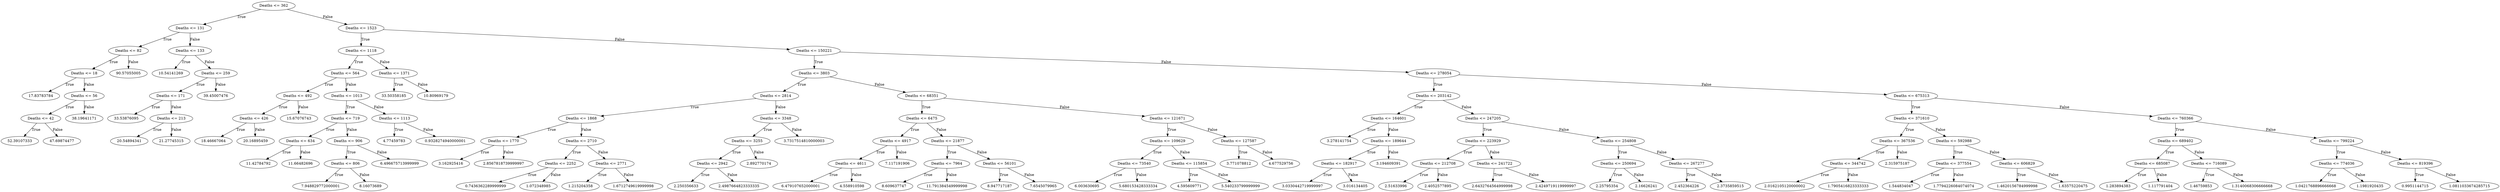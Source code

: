 digraph {
	0 [label="Deaths <= 362"]
	1 [label="Deaths <= 131"]
	0 -> 1 [label=True]
	3 [label="Deaths <= 82"]
	1 -> 3 [label=True]
	7 [label="Deaths <= 18"]
	3 -> 7 [label=True]
	15 [label=17.83783784]
	7 -> 15 [label=True]
	16 [label="Deaths <= 56"]
	7 -> 16 [label=False]
	33 [label="Deaths <= 42"]
	16 -> 33 [label=True]
	67 [label=52.39107333]
	33 -> 67 [label=True]
	68 [label=47.69874477]
	33 -> 68 [label=False]
	34 [label=38.19641171]
	16 -> 34 [label=False]
	8 [label=90.57055005]
	3 -> 8 [label=False]
	4 [label="Deaths <= 133"]
	1 -> 4 [label=False]
	9 [label=10.54141269]
	4 -> 9 [label=True]
	10 [label="Deaths <= 259"]
	4 -> 10 [label=False]
	21 [label="Deaths <= 171"]
	10 -> 21 [label=True]
	43 [label=33.53876095]
	21 -> 43 [label=True]
	44 [label="Deaths <= 213"]
	21 -> 44 [label=False]
	89 [label=20.54894341]
	44 -> 89 [label=True]
	90 [label=21.27745315]
	44 -> 90 [label=False]
	22 [label=39.45007476]
	10 -> 22 [label=False]
	2 [label="Deaths <= 1523"]
	0 -> 2 [label=False]
	5 [label="Deaths <= 1118"]
	2 -> 5 [label=True]
	11 [label="Deaths <= 564"]
	5 -> 11 [label=True]
	23 [label="Deaths <= 492"]
	11 -> 23 [label=True]
	47 [label="Deaths <= 426"]
	23 -> 47 [label=True]
	95 [label=18.46667064]
	47 -> 95 [label=True]
	96 [label=20.16895459]
	47 -> 96 [label=False]
	48 [label=15.67076743]
	23 -> 48 [label=False]
	24 [label="Deaths <= 1013"]
	11 -> 24 [label=False]
	49 [label="Deaths <= 719"]
	24 -> 49 [label=True]
	99 [label="Deaths <= 634"]
	49 -> 99 [label=True]
	199 [label=11.42784792]
	99 -> 199 [label=True]
	200 [label=11.66482696]
	99 -> 200 [label=False]
	100 [label="Deaths <= 906"]
	49 -> 100 [label=False]
	201 [label="Deaths <= 806"]
	100 -> 201 [label=True]
	403 [label=7.948829772000001]
	201 -> 403 [label=True]
	404 [label=8.16073689]
	201 -> 404 [label=False]
	202 [label=6.496675713999999]
	100 -> 202 [label=False]
	50 [label="Deaths <= 1113"]
	24 -> 50 [label=False]
	101 [label=4.77459783]
	50 -> 101 [label=True]
	102 [label=0.9328274940000001]
	50 -> 102 [label=False]
	12 [label="Deaths <= 1371"]
	5 -> 12 [label=False]
	25 [label=33.50358185]
	12 -> 25 [label=True]
	26 [label=10.80969179]
	12 -> 26 [label=False]
	6 [label="Deaths <= 150221"]
	2 -> 6 [label=False]
	13 [label="Deaths <= 3803"]
	6 -> 13 [label=True]
	27 [label="Deaths <= 2814"]
	13 -> 27 [label=True]
	55 [label="Deaths <= 1868"]
	27 -> 55 [label=True]
	111 [label="Deaths <= 1770"]
	55 -> 111 [label=True]
	223 [label=3.162925416]
	111 -> 223 [label=True]
	224 [label=2.8567818739999997]
	111 -> 224 [label=False]
	112 [label="Deaths <= 2710"]
	55 -> 112 [label=False]
	225 [label="Deaths <= 2252"]
	112 -> 225 [label=True]
	451 [label=0.7436362289999999]
	225 -> 451 [label=True]
	452 [label=1.072348985]
	225 -> 452 [label=False]
	226 [label="Deaths <= 2771"]
	112 -> 226 [label=False]
	453 [label=1.215204358]
	226 -> 453 [label=True]
	454 [label=1.6712749619999998]
	226 -> 454 [label=False]
	56 [label="Deaths <= 3348"]
	27 -> 56 [label=False]
	113 [label="Deaths <= 3255"]
	56 -> 113 [label=True]
	227 [label="Deaths <= 2942"]
	113 -> 227 [label=True]
	455 [label=2.250356633]
	227 -> 455 [label=True]
	456 [label=2.4987664823333335]
	227 -> 456 [label=False]
	228 [label=2.892770174]
	113 -> 228 [label=False]
	114 [label=3.7317514810000003]
	56 -> 114 [label=False]
	28 [label="Deaths <= 68351"]
	13 -> 28 [label=False]
	57 [label="Deaths <= 6475"]
	28 -> 57 [label=True]
	115 [label="Deaths <= 4917"]
	57 -> 115 [label=True]
	231 [label="Deaths <= 4611"]
	115 -> 231 [label=True]
	463 [label=6.479107652000001]
	231 -> 463 [label=True]
	464 [label=4.558910598]
	231 -> 464 [label=False]
	232 [label=7.117191906]
	115 -> 232 [label=False]
	116 [label="Deaths <= 21877"]
	57 -> 116 [label=False]
	233 [label="Deaths <= 7964"]
	116 -> 233 [label=True]
	467 [label=8.609637747]
	233 -> 467 [label=True]
	468 [label=11.791384549999998]
	233 -> 468 [label=False]
	234 [label="Deaths <= 56101"]
	116 -> 234 [label=False]
	469 [label=8.947717187]
	234 -> 469 [label=True]
	470 [label=7.6545079965]
	234 -> 470 [label=False]
	58 [label="Deaths <= 121671"]
	28 -> 58 [label=False]
	117 [label="Deaths <= 109629"]
	58 -> 117 [label=True]
	235 [label="Deaths <= 73540"]
	117 -> 235 [label=True]
	471 [label=6.003630695]
	235 -> 471 [label=True]
	472 [label=5.680153428333334]
	235 -> 472 [label=False]
	236 [label="Deaths <= 115854"]
	117 -> 236 [label=False]
	473 [label=4.595609771]
	236 -> 473 [label=True]
	474 [label=5.540233799999999]
	236 -> 474 [label=False]
	118 [label="Deaths <= 127587"]
	58 -> 118 [label=False]
	237 [label=3.771078812]
	118 -> 237 [label=True]
	238 [label=4.677529756]
	118 -> 238 [label=False]
	14 [label="Deaths <= 278054"]
	6 -> 14 [label=False]
	29 [label="Deaths <= 203142"]
	14 -> 29 [label=True]
	59 [label="Deaths <= 164601"]
	29 -> 59 [label=True]
	119 [label=3.278141754]
	59 -> 119 [label=True]
	120 [label="Deaths <= 189644"]
	59 -> 120 [label=False]
	241 [label="Deaths <= 182917"]
	120 -> 241 [label=True]
	483 [label=3.0330442719999997]
	241 -> 483 [label=True]
	484 [label=3.016134405]
	241 -> 484 [label=False]
	242 [label=3.194609391]
	120 -> 242 [label=False]
	60 [label="Deaths <= 247205"]
	29 -> 60 [label=False]
	121 [label="Deaths <= 223929"]
	60 -> 121 [label=True]
	243 [label="Deaths <= 212708"]
	121 -> 243 [label=True]
	487 [label=2.51633996]
	243 -> 487 [label=True]
	488 [label=2.4052577895]
	243 -> 488 [label=False]
	244 [label="Deaths <= 241722"]
	121 -> 244 [label=False]
	489 [label=2.6432764564999998]
	244 -> 489 [label=True]
	490 [label=2.4249719119999997]
	244 -> 490 [label=False]
	122 [label="Deaths <= 254808"]
	60 -> 122 [label=False]
	245 [label="Deaths <= 250694"]
	122 -> 245 [label=True]
	491 [label=2.25795354]
	245 -> 491 [label=True]
	492 [label=2.16626241]
	245 -> 492 [label=False]
	246 [label="Deaths <= 267277"]
	122 -> 246 [label=False]
	493 [label=2.452364226]
	246 -> 493 [label=True]
	494 [label=2.3735859515]
	246 -> 494 [label=False]
	30 [label="Deaths <= 675313"]
	14 -> 30 [label=False]
	61 [label="Deaths <= 371610"]
	30 -> 61 [label=True]
	123 [label="Deaths <= 367536"]
	61 -> 123 [label=True]
	247 [label="Deaths <= 344742"]
	123 -> 247 [label=True]
	495 [label=2.0162105120000002]
	247 -> 495 [label=True]
	496 [label=1.7905416823333333]
	247 -> 496 [label=False]
	248 [label=2.315975187]
	123 -> 248 [label=False]
	124 [label="Deaths <= 592988"]
	61 -> 124 [label=False]
	249 [label="Deaths <= 377554"]
	124 -> 249 [label=True]
	499 [label=1.544834047]
	249 -> 499 [label=True]
	500 [label=1.7794226084074074]
	249 -> 500 [label=False]
	250 [label="Deaths <= 606829"]
	124 -> 250 [label=False]
	501 [label=1.4620156784999998]
	250 -> 501 [label=True]
	502 [label=1.63575220475]
	250 -> 502 [label=False]
	62 [label="Deaths <= 760366"]
	30 -> 62 [label=False]
	125 [label="Deaths <= 689402"]
	62 -> 125 [label=True]
	251 [label="Deaths <= 685087"]
	125 -> 251 [label=True]
	503 [label=1.283894383]
	251 -> 503 [label=True]
	504 [label=1.117791404]
	251 -> 504 [label=False]
	252 [label="Deaths <= 716089"]
	125 -> 252 [label=False]
	505 [label=1.46759853]
	252 -> 505 [label=True]
	506 [label=1.3140068306666668]
	252 -> 506 [label=False]
	126 [label="Deaths <= 799224"]
	62 -> 126 [label=False]
	253 [label="Deaths <= 774036"]
	126 -> 253 [label=True]
	507 [label=1.0421768896666668]
	253 -> 507 [label=True]
	508 [label=1.1981920435]
	253 -> 508 [label=False]
	254 [label="Deaths <= 819396"]
	126 -> 254 [label=False]
	509 [label=0.9951144715]
	254 -> 509 [label=True]
	510 [label=1.0811033674285715]
	254 -> 510 [label=False]
}
